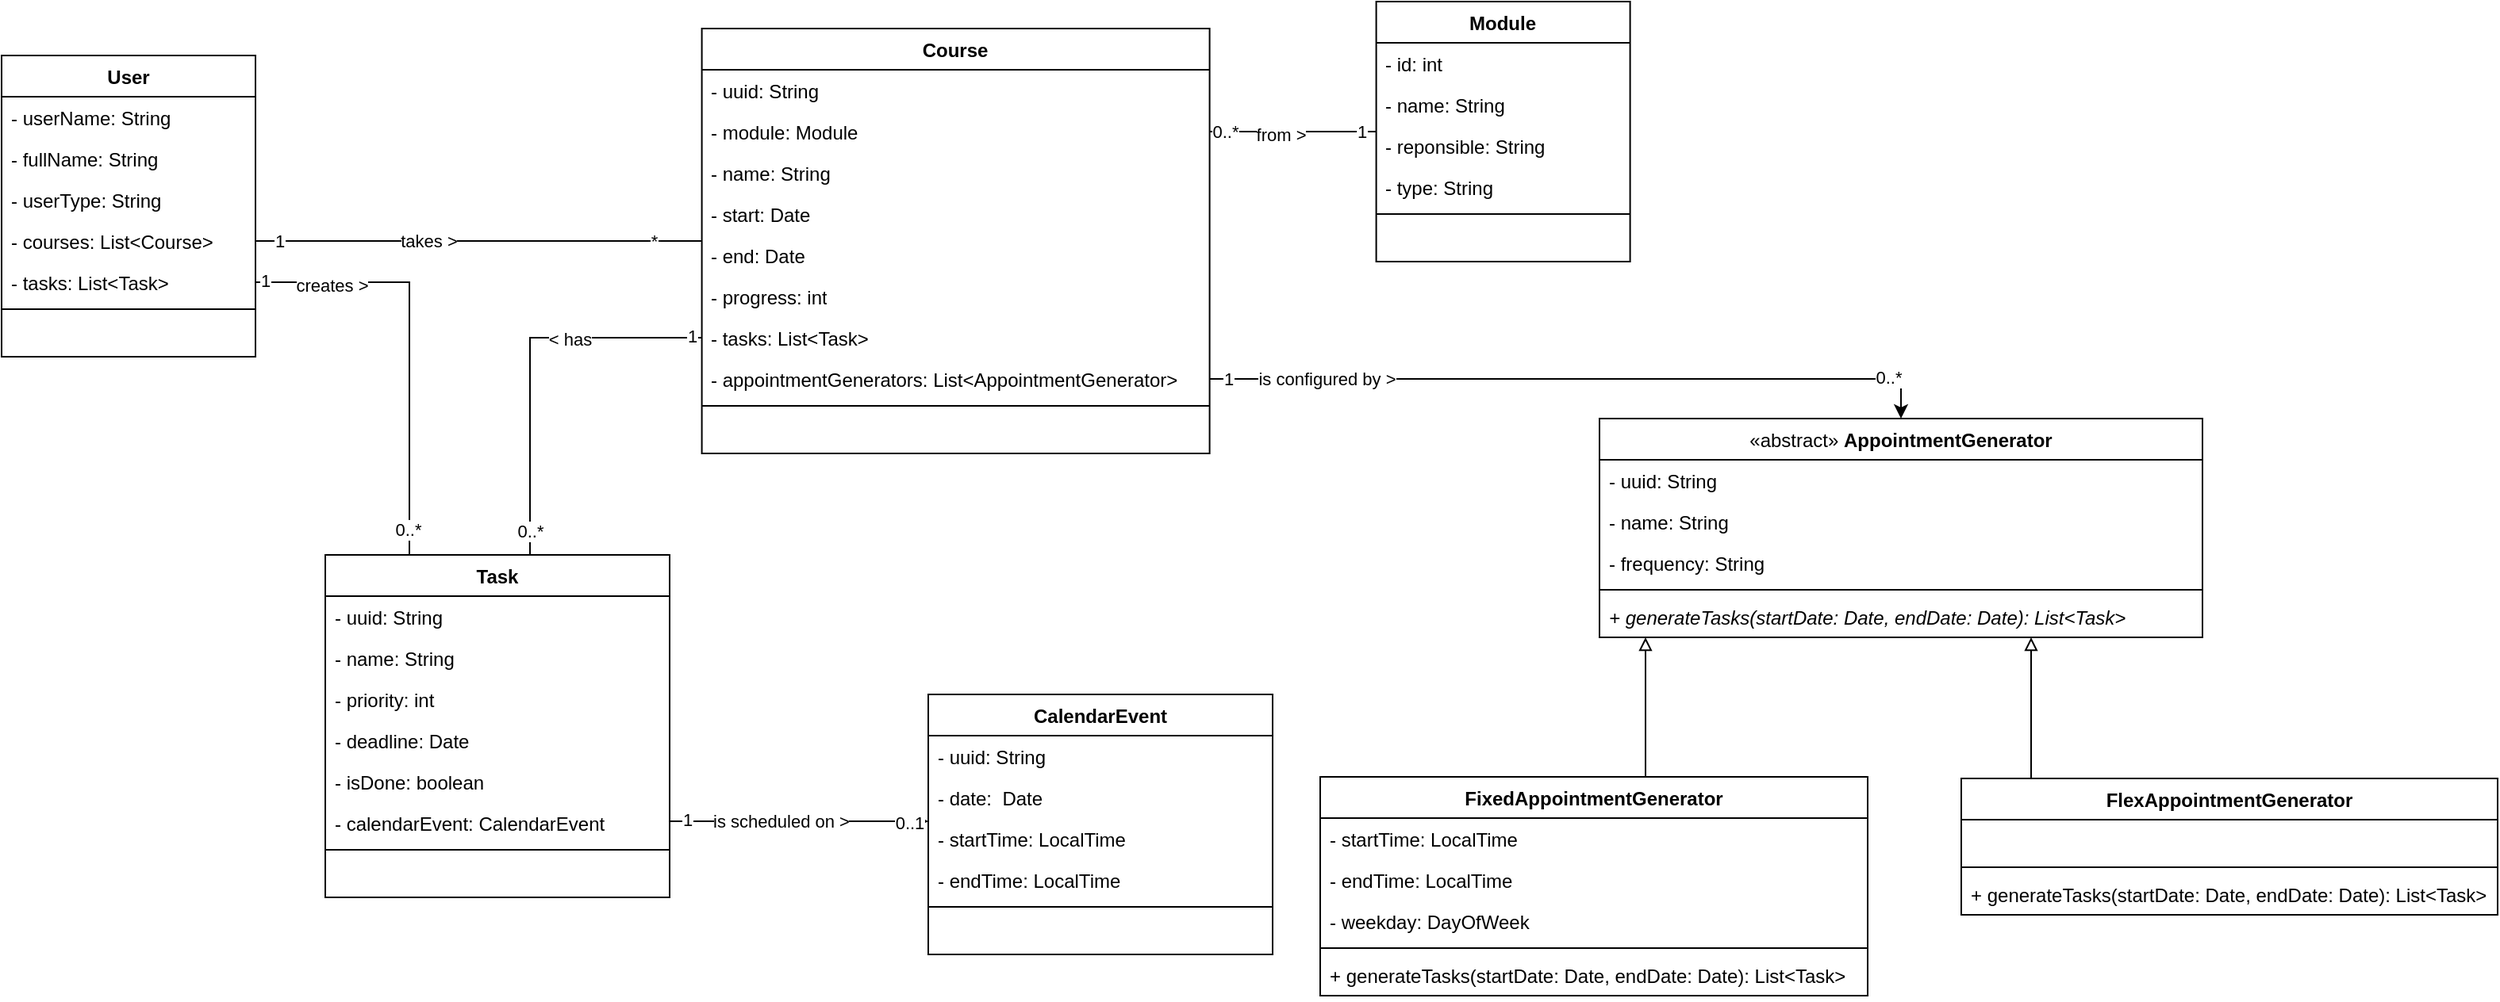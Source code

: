 <mxfile version="22.1.2" type="device">
  <diagram name="Seite-1" id="4CR4_BlamLjtzrkXVW8l">
    <mxGraphModel dx="1912" dy="1115" grid="1" gridSize="1" guides="1" tooltips="1" connect="1" arrows="1" fold="1" page="1" pageScale="1" pageWidth="1654" pageHeight="1169" math="0" shadow="0">
      <root>
        <mxCell id="0" />
        <mxCell id="1" parent="0" />
        <mxCell id="HmCJ0Fh-7JSKaHsuNR9Q-17" style="edgeStyle=orthogonalEdgeStyle;rounded=0;orthogonalLoop=1;jettySize=auto;html=1;exitX=1;exitY=0.5;exitDx=0;exitDy=0;endArrow=none;endFill=0;" edge="1" parent="1" source="HmCJ0Fh-7JSKaHsuNR9Q-41" target="HmCJ0Fh-7JSKaHsuNR9Q-44">
          <mxGeometry relative="1" as="geometry">
            <mxPoint x="396" y="150" as="sourcePoint" />
            <mxPoint x="431" y="364" as="targetPoint" />
          </mxGeometry>
        </mxCell>
        <mxCell id="HmCJ0Fh-7JSKaHsuNR9Q-18" value="takes &amp;gt;" style="edgeLabel;html=1;align=center;verticalAlign=middle;resizable=0;points=[];" vertex="1" connectable="0" parent="HmCJ0Fh-7JSKaHsuNR9Q-17">
          <mxGeometry x="-0.226" y="2" relative="1" as="geometry">
            <mxPoint y="2" as="offset" />
          </mxGeometry>
        </mxCell>
        <mxCell id="HmCJ0Fh-7JSKaHsuNR9Q-22" value="*" style="edgeLabel;html=1;align=center;verticalAlign=middle;resizable=0;points=[];" vertex="1" connectable="0" parent="HmCJ0Fh-7JSKaHsuNR9Q-17">
          <mxGeometry x="0.73" relative="1" as="geometry">
            <mxPoint x="7" as="offset" />
          </mxGeometry>
        </mxCell>
        <mxCell id="HmCJ0Fh-7JSKaHsuNR9Q-71" value="1" style="edgeLabel;html=1;align=center;verticalAlign=middle;resizable=0;points=[];" vertex="1" connectable="0" parent="HmCJ0Fh-7JSKaHsuNR9Q-17">
          <mxGeometry x="-0.897" relative="1" as="geometry">
            <mxPoint as="offset" />
          </mxGeometry>
        </mxCell>
        <mxCell id="HmCJ0Fh-7JSKaHsuNR9Q-33" value="User" style="swimlane;fontStyle=1;align=center;verticalAlign=top;childLayout=stackLayout;horizontal=1;startSize=26;horizontalStack=0;resizeParent=1;resizeParentMax=0;resizeLast=0;collapsible=1;marginBottom=0;whiteSpace=wrap;html=1;" vertex="1" parent="1">
          <mxGeometry x="43" y="186" width="160" height="190" as="geometry" />
        </mxCell>
        <mxCell id="HmCJ0Fh-7JSKaHsuNR9Q-34" value="- userName: String" style="text;strokeColor=none;fillColor=none;align=left;verticalAlign=top;spacingLeft=4;spacingRight=4;overflow=hidden;rotatable=0;points=[[0,0.5],[1,0.5]];portConstraint=eastwest;whiteSpace=wrap;html=1;" vertex="1" parent="HmCJ0Fh-7JSKaHsuNR9Q-33">
          <mxGeometry y="26" width="160" height="26" as="geometry" />
        </mxCell>
        <mxCell id="HmCJ0Fh-7JSKaHsuNR9Q-43" value="- fullName: String" style="text;strokeColor=none;fillColor=none;align=left;verticalAlign=top;spacingLeft=4;spacingRight=4;overflow=hidden;rotatable=0;points=[[0,0.5],[1,0.5]];portConstraint=eastwest;whiteSpace=wrap;html=1;" vertex="1" parent="HmCJ0Fh-7JSKaHsuNR9Q-33">
          <mxGeometry y="52" width="160" height="26" as="geometry" />
        </mxCell>
        <mxCell id="HmCJ0Fh-7JSKaHsuNR9Q-42" value="- userType: String" style="text;strokeColor=none;fillColor=none;align=left;verticalAlign=top;spacingLeft=4;spacingRight=4;overflow=hidden;rotatable=0;points=[[0,0.5],[1,0.5]];portConstraint=eastwest;whiteSpace=wrap;html=1;" vertex="1" parent="HmCJ0Fh-7JSKaHsuNR9Q-33">
          <mxGeometry y="78" width="160" height="26" as="geometry" />
        </mxCell>
        <mxCell id="HmCJ0Fh-7JSKaHsuNR9Q-41" value="- courses: List&amp;lt;Course&amp;gt;" style="text;strokeColor=none;fillColor=none;align=left;verticalAlign=top;spacingLeft=4;spacingRight=4;overflow=hidden;rotatable=0;points=[[0,0.5],[1,0.5]];portConstraint=eastwest;whiteSpace=wrap;html=1;" vertex="1" parent="HmCJ0Fh-7JSKaHsuNR9Q-33">
          <mxGeometry y="104" width="160" height="26" as="geometry" />
        </mxCell>
        <mxCell id="HmCJ0Fh-7JSKaHsuNR9Q-53" value="- tasks: List&amp;lt;Task&amp;gt;&amp;nbsp;" style="text;strokeColor=none;fillColor=none;align=left;verticalAlign=top;spacingLeft=4;spacingRight=4;overflow=hidden;rotatable=0;points=[[0,0.5],[1,0.5]];portConstraint=eastwest;whiteSpace=wrap;html=1;" vertex="1" parent="HmCJ0Fh-7JSKaHsuNR9Q-33">
          <mxGeometry y="130" width="160" height="26" as="geometry" />
        </mxCell>
        <mxCell id="HmCJ0Fh-7JSKaHsuNR9Q-35" value="" style="line;strokeWidth=1;fillColor=none;align=left;verticalAlign=middle;spacingTop=-1;spacingLeft=3;spacingRight=3;rotatable=0;labelPosition=right;points=[];portConstraint=eastwest;strokeColor=inherit;" vertex="1" parent="HmCJ0Fh-7JSKaHsuNR9Q-33">
          <mxGeometry y="156" width="160" height="8" as="geometry" />
        </mxCell>
        <mxCell id="HmCJ0Fh-7JSKaHsuNR9Q-36" value="&amp;nbsp;" style="text;strokeColor=none;fillColor=none;align=left;verticalAlign=top;spacingLeft=4;spacingRight=4;overflow=hidden;rotatable=0;points=[[0,0.5],[1,0.5]];portConstraint=eastwest;whiteSpace=wrap;html=1;" vertex="1" parent="HmCJ0Fh-7JSKaHsuNR9Q-33">
          <mxGeometry y="164" width="160" height="26" as="geometry" />
        </mxCell>
        <mxCell id="HmCJ0Fh-7JSKaHsuNR9Q-44" value="Course" style="swimlane;fontStyle=1;align=center;verticalAlign=top;childLayout=stackLayout;horizontal=1;startSize=26;horizontalStack=0;resizeParent=1;resizeParentMax=0;resizeLast=0;collapsible=1;marginBottom=0;whiteSpace=wrap;html=1;" vertex="1" parent="1">
          <mxGeometry x="484.3" y="169" width="320" height="268" as="geometry" />
        </mxCell>
        <mxCell id="HmCJ0Fh-7JSKaHsuNR9Q-45" value="- uuid: String" style="text;strokeColor=none;fillColor=none;align=left;verticalAlign=top;spacingLeft=4;spacingRight=4;overflow=hidden;rotatable=0;points=[[0,0.5],[1,0.5]];portConstraint=eastwest;whiteSpace=wrap;html=1;" vertex="1" parent="HmCJ0Fh-7JSKaHsuNR9Q-44">
          <mxGeometry y="26" width="320" height="26" as="geometry" />
        </mxCell>
        <mxCell id="HmCJ0Fh-7JSKaHsuNR9Q-54" value="- module: Module" style="text;strokeColor=none;fillColor=none;align=left;verticalAlign=top;spacingLeft=4;spacingRight=4;overflow=hidden;rotatable=0;points=[[0,0.5],[1,0.5]];portConstraint=eastwest;whiteSpace=wrap;html=1;" vertex="1" parent="HmCJ0Fh-7JSKaHsuNR9Q-44">
          <mxGeometry y="52" width="320" height="26" as="geometry" />
        </mxCell>
        <mxCell id="HmCJ0Fh-7JSKaHsuNR9Q-65" value="- name: String" style="text;strokeColor=none;fillColor=none;align=left;verticalAlign=top;spacingLeft=4;spacingRight=4;overflow=hidden;rotatable=0;points=[[0,0.5],[1,0.5]];portConstraint=eastwest;whiteSpace=wrap;html=1;" vertex="1" parent="HmCJ0Fh-7JSKaHsuNR9Q-44">
          <mxGeometry y="78" width="320" height="26" as="geometry" />
        </mxCell>
        <mxCell id="HmCJ0Fh-7JSKaHsuNR9Q-46" value="- start: Date" style="text;strokeColor=none;fillColor=none;align=left;verticalAlign=top;spacingLeft=4;spacingRight=4;overflow=hidden;rotatable=0;points=[[0,0.5],[1,0.5]];portConstraint=eastwest;whiteSpace=wrap;html=1;" vertex="1" parent="HmCJ0Fh-7JSKaHsuNR9Q-44">
          <mxGeometry y="104" width="320" height="26" as="geometry" />
        </mxCell>
        <mxCell id="HmCJ0Fh-7JSKaHsuNR9Q-47" value="- end: Date" style="text;strokeColor=none;fillColor=none;align=left;verticalAlign=top;spacingLeft=4;spacingRight=4;overflow=hidden;rotatable=0;points=[[0,0.5],[1,0.5]];portConstraint=eastwest;whiteSpace=wrap;html=1;" vertex="1" parent="HmCJ0Fh-7JSKaHsuNR9Q-44">
          <mxGeometry y="130" width="320" height="26" as="geometry" />
        </mxCell>
        <mxCell id="HmCJ0Fh-7JSKaHsuNR9Q-51" value="- progress: int" style="text;strokeColor=none;fillColor=none;align=left;verticalAlign=top;spacingLeft=4;spacingRight=4;overflow=hidden;rotatable=0;points=[[0,0.5],[1,0.5]];portConstraint=eastwest;whiteSpace=wrap;html=1;" vertex="1" parent="HmCJ0Fh-7JSKaHsuNR9Q-44">
          <mxGeometry y="156" width="320" height="26" as="geometry" />
        </mxCell>
        <mxCell id="HmCJ0Fh-7JSKaHsuNR9Q-48" value="- tasks: List&amp;lt;Task&amp;gt;&amp;nbsp;" style="text;strokeColor=none;fillColor=none;align=left;verticalAlign=top;spacingLeft=4;spacingRight=4;overflow=hidden;rotatable=0;points=[[0,0.5],[1,0.5]];portConstraint=eastwest;whiteSpace=wrap;html=1;" vertex="1" parent="HmCJ0Fh-7JSKaHsuNR9Q-44">
          <mxGeometry y="182" width="320" height="26" as="geometry" />
        </mxCell>
        <mxCell id="HmCJ0Fh-7JSKaHsuNR9Q-70" value="- appointmentGenerators: List&amp;lt;AppointmentGenerator&amp;gt;" style="text;strokeColor=none;fillColor=none;align=left;verticalAlign=top;spacingLeft=4;spacingRight=4;overflow=hidden;rotatable=0;points=[[0,0.5],[1,0.5]];portConstraint=eastwest;whiteSpace=wrap;html=1;" vertex="1" parent="HmCJ0Fh-7JSKaHsuNR9Q-44">
          <mxGeometry y="208" width="320" height="26" as="geometry" />
        </mxCell>
        <mxCell id="HmCJ0Fh-7JSKaHsuNR9Q-49" value="" style="line;strokeWidth=1;fillColor=none;align=left;verticalAlign=middle;spacingTop=-1;spacingLeft=3;spacingRight=3;rotatable=0;labelPosition=right;points=[];portConstraint=eastwest;strokeColor=inherit;" vertex="1" parent="HmCJ0Fh-7JSKaHsuNR9Q-44">
          <mxGeometry y="234" width="320" height="8" as="geometry" />
        </mxCell>
        <mxCell id="HmCJ0Fh-7JSKaHsuNR9Q-50" value="&amp;nbsp;" style="text;strokeColor=none;fillColor=none;align=left;verticalAlign=top;spacingLeft=4;spacingRight=4;overflow=hidden;rotatable=0;points=[[0,0.5],[1,0.5]];portConstraint=eastwest;whiteSpace=wrap;html=1;" vertex="1" parent="HmCJ0Fh-7JSKaHsuNR9Q-44">
          <mxGeometry y="242" width="320" height="26" as="geometry" />
        </mxCell>
        <mxCell id="HmCJ0Fh-7JSKaHsuNR9Q-55" value="Module" style="swimlane;fontStyle=1;align=center;verticalAlign=top;childLayout=stackLayout;horizontal=1;startSize=26;horizontalStack=0;resizeParent=1;resizeParentMax=0;resizeLast=0;collapsible=1;marginBottom=0;whiteSpace=wrap;html=1;" vertex="1" parent="1">
          <mxGeometry x="909.3" y="152" width="160" height="164" as="geometry" />
        </mxCell>
        <mxCell id="HmCJ0Fh-7JSKaHsuNR9Q-56" value="- id: int" style="text;strokeColor=none;fillColor=none;align=left;verticalAlign=top;spacingLeft=4;spacingRight=4;overflow=hidden;rotatable=0;points=[[0,0.5],[1,0.5]];portConstraint=eastwest;whiteSpace=wrap;html=1;" vertex="1" parent="HmCJ0Fh-7JSKaHsuNR9Q-55">
          <mxGeometry y="26" width="160" height="26" as="geometry" />
        </mxCell>
        <mxCell id="HmCJ0Fh-7JSKaHsuNR9Q-57" value="- name: String" style="text;strokeColor=none;fillColor=none;align=left;verticalAlign=top;spacingLeft=4;spacingRight=4;overflow=hidden;rotatable=0;points=[[0,0.5],[1,0.5]];portConstraint=eastwest;whiteSpace=wrap;html=1;" vertex="1" parent="HmCJ0Fh-7JSKaHsuNR9Q-55">
          <mxGeometry y="52" width="160" height="26" as="geometry" />
        </mxCell>
        <mxCell id="HmCJ0Fh-7JSKaHsuNR9Q-58" value="- reponsible: String" style="text;strokeColor=none;fillColor=none;align=left;verticalAlign=top;spacingLeft=4;spacingRight=4;overflow=hidden;rotatable=0;points=[[0,0.5],[1,0.5]];portConstraint=eastwest;whiteSpace=wrap;html=1;" vertex="1" parent="HmCJ0Fh-7JSKaHsuNR9Q-55">
          <mxGeometry y="78" width="160" height="26" as="geometry" />
        </mxCell>
        <mxCell id="HmCJ0Fh-7JSKaHsuNR9Q-59" value="- type: String" style="text;strokeColor=none;fillColor=none;align=left;verticalAlign=top;spacingLeft=4;spacingRight=4;overflow=hidden;rotatable=0;points=[[0,0.5],[1,0.5]];portConstraint=eastwest;whiteSpace=wrap;html=1;" vertex="1" parent="HmCJ0Fh-7JSKaHsuNR9Q-55">
          <mxGeometry y="104" width="160" height="26" as="geometry" />
        </mxCell>
        <mxCell id="HmCJ0Fh-7JSKaHsuNR9Q-63" value="" style="line;strokeWidth=1;fillColor=none;align=left;verticalAlign=middle;spacingTop=-1;spacingLeft=3;spacingRight=3;rotatable=0;labelPosition=right;points=[];portConstraint=eastwest;strokeColor=inherit;" vertex="1" parent="HmCJ0Fh-7JSKaHsuNR9Q-55">
          <mxGeometry y="130" width="160" height="8" as="geometry" />
        </mxCell>
        <mxCell id="HmCJ0Fh-7JSKaHsuNR9Q-64" value="&amp;nbsp;" style="text;strokeColor=none;fillColor=none;align=left;verticalAlign=top;spacingLeft=4;spacingRight=4;overflow=hidden;rotatable=0;points=[[0,0.5],[1,0.5]];portConstraint=eastwest;whiteSpace=wrap;html=1;" vertex="1" parent="HmCJ0Fh-7JSKaHsuNR9Q-55">
          <mxGeometry y="138" width="160" height="26" as="geometry" />
        </mxCell>
        <mxCell id="HmCJ0Fh-7JSKaHsuNR9Q-66" style="edgeStyle=orthogonalEdgeStyle;rounded=0;orthogonalLoop=1;jettySize=auto;html=1;endArrow=none;endFill=0;" edge="1" parent="1" source="HmCJ0Fh-7JSKaHsuNR9Q-54" target="HmCJ0Fh-7JSKaHsuNR9Q-55">
          <mxGeometry relative="1" as="geometry" />
        </mxCell>
        <mxCell id="HmCJ0Fh-7JSKaHsuNR9Q-67" value="0..*" style="edgeLabel;html=1;align=center;verticalAlign=middle;resizable=0;points=[];" vertex="1" connectable="0" parent="HmCJ0Fh-7JSKaHsuNR9Q-66">
          <mxGeometry x="-0.832" relative="1" as="geometry">
            <mxPoint as="offset" />
          </mxGeometry>
        </mxCell>
        <mxCell id="HmCJ0Fh-7JSKaHsuNR9Q-68" value="from &amp;gt;" style="edgeLabel;html=1;align=center;verticalAlign=middle;resizable=0;points=[];" vertex="1" connectable="0" parent="HmCJ0Fh-7JSKaHsuNR9Q-66">
          <mxGeometry x="-0.155" y="-2" relative="1" as="geometry">
            <mxPoint as="offset" />
          </mxGeometry>
        </mxCell>
        <mxCell id="HmCJ0Fh-7JSKaHsuNR9Q-69" value="1" style="edgeLabel;html=1;align=center;verticalAlign=middle;resizable=0;points=[];" vertex="1" connectable="0" parent="HmCJ0Fh-7JSKaHsuNR9Q-66">
          <mxGeometry x="0.823" relative="1" as="geometry">
            <mxPoint as="offset" />
          </mxGeometry>
        </mxCell>
        <mxCell id="HmCJ0Fh-7JSKaHsuNR9Q-72" value="Task" style="swimlane;fontStyle=1;align=center;verticalAlign=top;childLayout=stackLayout;horizontal=1;startSize=26;horizontalStack=0;resizeParent=1;resizeParentMax=0;resizeLast=0;collapsible=1;marginBottom=0;whiteSpace=wrap;html=1;" vertex="1" parent="1">
          <mxGeometry x="247" y="501" width="217" height="216" as="geometry" />
        </mxCell>
        <mxCell id="HmCJ0Fh-7JSKaHsuNR9Q-73" value="- uuid: String" style="text;strokeColor=none;fillColor=none;align=left;verticalAlign=top;spacingLeft=4;spacingRight=4;overflow=hidden;rotatable=0;points=[[0,0.5],[1,0.5]];portConstraint=eastwest;whiteSpace=wrap;html=1;" vertex="1" parent="HmCJ0Fh-7JSKaHsuNR9Q-72">
          <mxGeometry y="26" width="217" height="26" as="geometry" />
        </mxCell>
        <mxCell id="HmCJ0Fh-7JSKaHsuNR9Q-74" value="- name: String" style="text;strokeColor=none;fillColor=none;align=left;verticalAlign=top;spacingLeft=4;spacingRight=4;overflow=hidden;rotatable=0;points=[[0,0.5],[1,0.5]];portConstraint=eastwest;whiteSpace=wrap;html=1;" vertex="1" parent="HmCJ0Fh-7JSKaHsuNR9Q-72">
          <mxGeometry y="52" width="217" height="26" as="geometry" />
        </mxCell>
        <mxCell id="HmCJ0Fh-7JSKaHsuNR9Q-75" value="- priority: int" style="text;strokeColor=none;fillColor=none;align=left;verticalAlign=top;spacingLeft=4;spacingRight=4;overflow=hidden;rotatable=0;points=[[0,0.5],[1,0.5]];portConstraint=eastwest;whiteSpace=wrap;html=1;" vertex="1" parent="HmCJ0Fh-7JSKaHsuNR9Q-72">
          <mxGeometry y="78" width="217" height="26" as="geometry" />
        </mxCell>
        <mxCell id="HmCJ0Fh-7JSKaHsuNR9Q-96" value="- deadline: Date" style="text;strokeColor=none;fillColor=none;align=left;verticalAlign=top;spacingLeft=4;spacingRight=4;overflow=hidden;rotatable=0;points=[[0,0.5],[1,0.5]];portConstraint=eastwest;whiteSpace=wrap;html=1;" vertex="1" parent="HmCJ0Fh-7JSKaHsuNR9Q-72">
          <mxGeometry y="104" width="217" height="26" as="geometry" />
        </mxCell>
        <mxCell id="HmCJ0Fh-7JSKaHsuNR9Q-76" value="- isDone: boolean" style="text;strokeColor=none;fillColor=none;align=left;verticalAlign=top;spacingLeft=4;spacingRight=4;overflow=hidden;rotatable=0;points=[[0,0.5],[1,0.5]];portConstraint=eastwest;whiteSpace=wrap;html=1;" vertex="1" parent="HmCJ0Fh-7JSKaHsuNR9Q-72">
          <mxGeometry y="130" width="217" height="26" as="geometry" />
        </mxCell>
        <mxCell id="HmCJ0Fh-7JSKaHsuNR9Q-97" value="- calendarEvent: CalendarEvent" style="text;strokeColor=none;fillColor=none;align=left;verticalAlign=top;spacingLeft=4;spacingRight=4;overflow=hidden;rotatable=0;points=[[0,0.5],[1,0.5]];portConstraint=eastwest;whiteSpace=wrap;html=1;" vertex="1" parent="HmCJ0Fh-7JSKaHsuNR9Q-72">
          <mxGeometry y="156" width="217" height="26" as="geometry" />
        </mxCell>
        <mxCell id="HmCJ0Fh-7JSKaHsuNR9Q-77" value="" style="line;strokeWidth=1;fillColor=none;align=left;verticalAlign=middle;spacingTop=-1;spacingLeft=3;spacingRight=3;rotatable=0;labelPosition=right;points=[];portConstraint=eastwest;strokeColor=inherit;" vertex="1" parent="HmCJ0Fh-7JSKaHsuNR9Q-72">
          <mxGeometry y="182" width="217" height="8" as="geometry" />
        </mxCell>
        <mxCell id="HmCJ0Fh-7JSKaHsuNR9Q-78" value="&amp;nbsp;" style="text;strokeColor=none;fillColor=none;align=left;verticalAlign=top;spacingLeft=4;spacingRight=4;overflow=hidden;rotatable=0;points=[[0,0.5],[1,0.5]];portConstraint=eastwest;whiteSpace=wrap;html=1;" vertex="1" parent="HmCJ0Fh-7JSKaHsuNR9Q-72">
          <mxGeometry y="190" width="217" height="26" as="geometry" />
        </mxCell>
        <mxCell id="HmCJ0Fh-7JSKaHsuNR9Q-79" style="edgeStyle=orthogonalEdgeStyle;rounded=0;orthogonalLoop=1;jettySize=auto;html=1;exitX=1;exitY=0.5;exitDx=0;exitDy=0;endArrow=none;endFill=0;" edge="1" parent="1" source="HmCJ0Fh-7JSKaHsuNR9Q-53" target="HmCJ0Fh-7JSKaHsuNR9Q-72">
          <mxGeometry relative="1" as="geometry">
            <Array as="points">
              <mxPoint x="300" y="329" />
            </Array>
          </mxGeometry>
        </mxCell>
        <mxCell id="HmCJ0Fh-7JSKaHsuNR9Q-89" value="1" style="edgeLabel;html=1;align=center;verticalAlign=middle;resizable=0;points=[];" vertex="1" connectable="0" parent="HmCJ0Fh-7JSKaHsuNR9Q-79">
          <mxGeometry x="-0.957" y="1" relative="1" as="geometry">
            <mxPoint as="offset" />
          </mxGeometry>
        </mxCell>
        <mxCell id="HmCJ0Fh-7JSKaHsuNR9Q-90" value="creates &amp;gt;" style="edgeLabel;html=1;align=center;verticalAlign=middle;resizable=0;points=[];" vertex="1" connectable="0" parent="HmCJ0Fh-7JSKaHsuNR9Q-79">
          <mxGeometry x="0.162" y="2" relative="1" as="geometry">
            <mxPoint x="-51" y="-58" as="offset" />
          </mxGeometry>
        </mxCell>
        <mxCell id="HmCJ0Fh-7JSKaHsuNR9Q-91" value="0..*" style="edgeLabel;html=1;align=center;verticalAlign=middle;resizable=0;points=[];" vertex="1" connectable="0" parent="HmCJ0Fh-7JSKaHsuNR9Q-79">
          <mxGeometry x="0.88" y="-1" relative="1" as="geometry">
            <mxPoint as="offset" />
          </mxGeometry>
        </mxCell>
        <mxCell id="HmCJ0Fh-7JSKaHsuNR9Q-92" style="edgeStyle=orthogonalEdgeStyle;rounded=0;orthogonalLoop=1;jettySize=auto;html=1;exitX=0;exitY=0.5;exitDx=0;exitDy=0;endArrow=none;endFill=0;" edge="1" parent="1" source="HmCJ0Fh-7JSKaHsuNR9Q-48" target="HmCJ0Fh-7JSKaHsuNR9Q-72">
          <mxGeometry relative="1" as="geometry">
            <Array as="points">
              <mxPoint x="376" y="364" />
            </Array>
          </mxGeometry>
        </mxCell>
        <mxCell id="HmCJ0Fh-7JSKaHsuNR9Q-93" value="1" style="edgeLabel;html=1;align=center;verticalAlign=middle;resizable=0;points=[];" vertex="1" connectable="0" parent="HmCJ0Fh-7JSKaHsuNR9Q-92">
          <mxGeometry x="-0.947" y="-1" relative="1" as="geometry">
            <mxPoint as="offset" />
          </mxGeometry>
        </mxCell>
        <mxCell id="HmCJ0Fh-7JSKaHsuNR9Q-94" value="0..*" style="edgeLabel;html=1;align=center;verticalAlign=middle;resizable=0;points=[];" vertex="1" connectable="0" parent="HmCJ0Fh-7JSKaHsuNR9Q-92">
          <mxGeometry x="0.877" relative="1" as="geometry">
            <mxPoint as="offset" />
          </mxGeometry>
        </mxCell>
        <mxCell id="HmCJ0Fh-7JSKaHsuNR9Q-95" value="&amp;lt; has" style="edgeLabel;html=1;align=center;verticalAlign=middle;resizable=0;points=[];" vertex="1" connectable="0" parent="HmCJ0Fh-7JSKaHsuNR9Q-92">
          <mxGeometry x="-0.318" y="1" relative="1" as="geometry">
            <mxPoint as="offset" />
          </mxGeometry>
        </mxCell>
        <mxCell id="HmCJ0Fh-7JSKaHsuNR9Q-98" value="CalendarEvent" style="swimlane;fontStyle=1;align=center;verticalAlign=top;childLayout=stackLayout;horizontal=1;startSize=26;horizontalStack=0;resizeParent=1;resizeParentMax=0;resizeLast=0;collapsible=1;marginBottom=0;whiteSpace=wrap;html=1;" vertex="1" parent="1">
          <mxGeometry x="627" y="589" width="217" height="164" as="geometry" />
        </mxCell>
        <mxCell id="HmCJ0Fh-7JSKaHsuNR9Q-99" value="- uuid: String" style="text;strokeColor=none;fillColor=none;align=left;verticalAlign=top;spacingLeft=4;spacingRight=4;overflow=hidden;rotatable=0;points=[[0,0.5],[1,0.5]];portConstraint=eastwest;whiteSpace=wrap;html=1;" vertex="1" parent="HmCJ0Fh-7JSKaHsuNR9Q-98">
          <mxGeometry y="26" width="217" height="26" as="geometry" />
        </mxCell>
        <mxCell id="HmCJ0Fh-7JSKaHsuNR9Q-100" value="- date:&amp;nbsp; Date" style="text;strokeColor=none;fillColor=none;align=left;verticalAlign=top;spacingLeft=4;spacingRight=4;overflow=hidden;rotatable=0;points=[[0,0.5],[1,0.5]];portConstraint=eastwest;whiteSpace=wrap;html=1;" vertex="1" parent="HmCJ0Fh-7JSKaHsuNR9Q-98">
          <mxGeometry y="52" width="217" height="26" as="geometry" />
        </mxCell>
        <mxCell id="HmCJ0Fh-7JSKaHsuNR9Q-101" value="- startTime: LocalTime" style="text;strokeColor=none;fillColor=none;align=left;verticalAlign=top;spacingLeft=4;spacingRight=4;overflow=hidden;rotatable=0;points=[[0,0.5],[1,0.5]];portConstraint=eastwest;whiteSpace=wrap;html=1;" vertex="1" parent="HmCJ0Fh-7JSKaHsuNR9Q-98">
          <mxGeometry y="78" width="217" height="26" as="geometry" />
        </mxCell>
        <mxCell id="HmCJ0Fh-7JSKaHsuNR9Q-102" value="- endTime: LocalTime" style="text;strokeColor=none;fillColor=none;align=left;verticalAlign=top;spacingLeft=4;spacingRight=4;overflow=hidden;rotatable=0;points=[[0,0.5],[1,0.5]];portConstraint=eastwest;whiteSpace=wrap;html=1;" vertex="1" parent="HmCJ0Fh-7JSKaHsuNR9Q-98">
          <mxGeometry y="104" width="217" height="26" as="geometry" />
        </mxCell>
        <mxCell id="HmCJ0Fh-7JSKaHsuNR9Q-105" value="" style="line;strokeWidth=1;fillColor=none;align=left;verticalAlign=middle;spacingTop=-1;spacingLeft=3;spacingRight=3;rotatable=0;labelPosition=right;points=[];portConstraint=eastwest;strokeColor=inherit;" vertex="1" parent="HmCJ0Fh-7JSKaHsuNR9Q-98">
          <mxGeometry y="130" width="217" height="8" as="geometry" />
        </mxCell>
        <mxCell id="HmCJ0Fh-7JSKaHsuNR9Q-106" value="&amp;nbsp;" style="text;strokeColor=none;fillColor=none;align=left;verticalAlign=top;spacingLeft=4;spacingRight=4;overflow=hidden;rotatable=0;points=[[0,0.5],[1,0.5]];portConstraint=eastwest;whiteSpace=wrap;html=1;" vertex="1" parent="HmCJ0Fh-7JSKaHsuNR9Q-98">
          <mxGeometry y="138" width="217" height="26" as="geometry" />
        </mxCell>
        <mxCell id="HmCJ0Fh-7JSKaHsuNR9Q-107" style="edgeStyle=orthogonalEdgeStyle;rounded=0;orthogonalLoop=1;jettySize=auto;html=1;exitX=1;exitY=0.5;exitDx=0;exitDy=0;" edge="1" parent="1" source="HmCJ0Fh-7JSKaHsuNR9Q-97" target="HmCJ0Fh-7JSKaHsuNR9Q-98">
          <mxGeometry relative="1" as="geometry">
            <Array as="points">
              <mxPoint x="587" y="669" />
              <mxPoint x="587" y="669" />
            </Array>
          </mxGeometry>
        </mxCell>
        <mxCell id="HmCJ0Fh-7JSKaHsuNR9Q-108" value="1" style="edgeLabel;html=1;align=center;verticalAlign=middle;resizable=0;points=[];" vertex="1" connectable="0" parent="HmCJ0Fh-7JSKaHsuNR9Q-107">
          <mxGeometry x="-0.853" y="1" relative="1" as="geometry">
            <mxPoint as="offset" />
          </mxGeometry>
        </mxCell>
        <mxCell id="HmCJ0Fh-7JSKaHsuNR9Q-109" value="0..1" style="edgeLabel;html=1;align=center;verticalAlign=middle;resizable=0;points=[];" vertex="1" connectable="0" parent="HmCJ0Fh-7JSKaHsuNR9Q-107">
          <mxGeometry x="0.853" y="-1" relative="1" as="geometry">
            <mxPoint as="offset" />
          </mxGeometry>
        </mxCell>
        <mxCell id="HmCJ0Fh-7JSKaHsuNR9Q-110" value="is scheduled on &amp;gt;" style="edgeLabel;html=1;align=center;verticalAlign=middle;resizable=0;points=[];" vertex="1" connectable="0" parent="HmCJ0Fh-7JSKaHsuNR9Q-107">
          <mxGeometry x="-0.343" y="-1" relative="1" as="geometry">
            <mxPoint x="17" y="-1" as="offset" />
          </mxGeometry>
        </mxCell>
        <mxCell id="HmCJ0Fh-7JSKaHsuNR9Q-111" value="&lt;span style=&quot;font-weight: normal;&quot;&gt;«abstract» &lt;/span&gt;AppointmentGenerator" style="swimlane;fontStyle=1;align=center;verticalAlign=top;childLayout=stackLayout;horizontal=1;startSize=26;horizontalStack=0;resizeParent=1;resizeParentMax=0;resizeLast=0;collapsible=1;marginBottom=0;whiteSpace=wrap;html=1;" vertex="1" parent="1">
          <mxGeometry x="1050" y="414.97" width="380" height="138" as="geometry" />
        </mxCell>
        <mxCell id="HmCJ0Fh-7JSKaHsuNR9Q-114" value="- uuid: String" style="text;strokeColor=none;fillColor=none;align=left;verticalAlign=top;spacingLeft=4;spacingRight=4;overflow=hidden;rotatable=0;points=[[0,0.5],[1,0.5]];portConstraint=eastwest;whiteSpace=wrap;html=1;" vertex="1" parent="HmCJ0Fh-7JSKaHsuNR9Q-111">
          <mxGeometry y="26" width="380" height="26" as="geometry" />
        </mxCell>
        <mxCell id="HmCJ0Fh-7JSKaHsuNR9Q-151" value="- name: String" style="text;strokeColor=none;fillColor=none;align=left;verticalAlign=top;spacingLeft=4;spacingRight=4;overflow=hidden;rotatable=0;points=[[0,0.5],[1,0.5]];portConstraint=eastwest;whiteSpace=wrap;html=1;" vertex="1" parent="HmCJ0Fh-7JSKaHsuNR9Q-111">
          <mxGeometry y="52" width="380" height="26" as="geometry" />
        </mxCell>
        <mxCell id="HmCJ0Fh-7JSKaHsuNR9Q-150" value="- frequency: String" style="text;strokeColor=none;fillColor=none;align=left;verticalAlign=top;spacingLeft=4;spacingRight=4;overflow=hidden;rotatable=0;points=[[0,0.5],[1,0.5]];portConstraint=eastwest;whiteSpace=wrap;html=1;" vertex="1" parent="HmCJ0Fh-7JSKaHsuNR9Q-111">
          <mxGeometry y="78" width="380" height="26" as="geometry" />
        </mxCell>
        <mxCell id="HmCJ0Fh-7JSKaHsuNR9Q-120" value="" style="line;strokeWidth=1;fillColor=none;align=left;verticalAlign=middle;spacingTop=-1;spacingLeft=3;spacingRight=3;rotatable=0;labelPosition=right;points=[];portConstraint=eastwest;strokeColor=inherit;" vertex="1" parent="HmCJ0Fh-7JSKaHsuNR9Q-111">
          <mxGeometry y="104" width="380" height="8" as="geometry" />
        </mxCell>
        <mxCell id="HmCJ0Fh-7JSKaHsuNR9Q-121" value="&lt;i&gt;+ generateTasks(startDate: Date, endDate: Date): List&amp;lt;Task&amp;gt;&lt;/i&gt;" style="text;strokeColor=none;fillColor=none;align=left;verticalAlign=top;spacingLeft=4;spacingRight=4;overflow=hidden;rotatable=0;points=[[0,0.5],[1,0.5]];portConstraint=eastwest;whiteSpace=wrap;html=1;" vertex="1" parent="HmCJ0Fh-7JSKaHsuNR9Q-111">
          <mxGeometry y="112" width="380" height="26" as="geometry" />
        </mxCell>
        <mxCell id="HmCJ0Fh-7JSKaHsuNR9Q-123" style="edgeStyle=orthogonalEdgeStyle;rounded=0;orthogonalLoop=1;jettySize=auto;html=1;exitX=1;exitY=0.5;exitDx=0;exitDy=0;" edge="1" parent="1" source="HmCJ0Fh-7JSKaHsuNR9Q-70" target="HmCJ0Fh-7JSKaHsuNR9Q-111">
          <mxGeometry relative="1" as="geometry" />
        </mxCell>
        <mxCell id="HmCJ0Fh-7JSKaHsuNR9Q-125" value="1" style="edgeLabel;html=1;align=center;verticalAlign=middle;resizable=0;points=[];" vertex="1" connectable="0" parent="HmCJ0Fh-7JSKaHsuNR9Q-123">
          <mxGeometry x="-0.875" y="2" relative="1" as="geometry">
            <mxPoint x="-18" y="2" as="offset" />
          </mxGeometry>
        </mxCell>
        <mxCell id="HmCJ0Fh-7JSKaHsuNR9Q-126" value="is configured by &amp;gt;" style="edgeLabel;html=1;align=center;verticalAlign=middle;resizable=0;points=[];" vertex="1" connectable="0" parent="HmCJ0Fh-7JSKaHsuNR9Q-123">
          <mxGeometry x="-0.755" y="1" relative="1" as="geometry">
            <mxPoint x="17" y="1" as="offset" />
          </mxGeometry>
        </mxCell>
        <mxCell id="HmCJ0Fh-7JSKaHsuNR9Q-127" value="0..*" style="edgeLabel;html=1;align=center;verticalAlign=middle;resizable=0;points=[];" vertex="1" connectable="0" parent="HmCJ0Fh-7JSKaHsuNR9Q-123">
          <mxGeometry x="0.854" y="1" relative="1" as="geometry">
            <mxPoint as="offset" />
          </mxGeometry>
        </mxCell>
        <mxCell id="HmCJ0Fh-7JSKaHsuNR9Q-152" style="edgeStyle=orthogonalEdgeStyle;rounded=0;orthogonalLoop=1;jettySize=auto;html=1;endArrow=block;endFill=0;" edge="1" parent="1" source="HmCJ0Fh-7JSKaHsuNR9Q-128" target="HmCJ0Fh-7JSKaHsuNR9Q-111">
          <mxGeometry relative="1" as="geometry">
            <Array as="points">
              <mxPoint x="1079" y="625" />
              <mxPoint x="1079" y="625" />
            </Array>
          </mxGeometry>
        </mxCell>
        <mxCell id="HmCJ0Fh-7JSKaHsuNR9Q-128" value="FixedAppointmentGenerator" style="swimlane;fontStyle=1;align=center;verticalAlign=top;childLayout=stackLayout;horizontal=1;startSize=26;horizontalStack=0;resizeParent=1;resizeParentMax=0;resizeLast=0;collapsible=1;marginBottom=0;whiteSpace=wrap;html=1;" vertex="1" parent="1">
          <mxGeometry x="874" y="640.97" width="345" height="138" as="geometry" />
        </mxCell>
        <mxCell id="HmCJ0Fh-7JSKaHsuNR9Q-131" value="- startTime: LocalTime" style="text;strokeColor=none;fillColor=none;align=left;verticalAlign=top;spacingLeft=4;spacingRight=4;overflow=hidden;rotatable=0;points=[[0,0.5],[1,0.5]];portConstraint=eastwest;whiteSpace=wrap;html=1;" vertex="1" parent="HmCJ0Fh-7JSKaHsuNR9Q-128">
          <mxGeometry y="26" width="345" height="26" as="geometry" />
        </mxCell>
        <mxCell id="HmCJ0Fh-7JSKaHsuNR9Q-136" value="- endTime: LocalTime" style="text;strokeColor=none;fillColor=none;align=left;verticalAlign=top;spacingLeft=4;spacingRight=4;overflow=hidden;rotatable=0;points=[[0,0.5],[1,0.5]];portConstraint=eastwest;whiteSpace=wrap;html=1;" vertex="1" parent="HmCJ0Fh-7JSKaHsuNR9Q-128">
          <mxGeometry y="52" width="345" height="26" as="geometry" />
        </mxCell>
        <mxCell id="HmCJ0Fh-7JSKaHsuNR9Q-135" value="- weekday: DayOfWeek" style="text;strokeColor=none;fillColor=none;align=left;verticalAlign=top;spacingLeft=4;spacingRight=4;overflow=hidden;rotatable=0;points=[[0,0.5],[1,0.5]];portConstraint=eastwest;whiteSpace=wrap;html=1;" vertex="1" parent="HmCJ0Fh-7JSKaHsuNR9Q-128">
          <mxGeometry y="78" width="345" height="26" as="geometry" />
        </mxCell>
        <mxCell id="HmCJ0Fh-7JSKaHsuNR9Q-132" value="" style="line;strokeWidth=1;fillColor=none;align=left;verticalAlign=middle;spacingTop=-1;spacingLeft=3;spacingRight=3;rotatable=0;labelPosition=right;points=[];portConstraint=eastwest;strokeColor=inherit;" vertex="1" parent="HmCJ0Fh-7JSKaHsuNR9Q-128">
          <mxGeometry y="104" width="345" height="8" as="geometry" />
        </mxCell>
        <mxCell id="HmCJ0Fh-7JSKaHsuNR9Q-133" value="+ generateTasks(startDate: Date, endDate: Date): List&amp;lt;Task&amp;gt;" style="text;strokeColor=none;fillColor=none;align=left;verticalAlign=top;spacingLeft=4;spacingRight=4;overflow=hidden;rotatable=0;points=[[0,0.5],[1,0.5]];portConstraint=eastwest;whiteSpace=wrap;html=1;" vertex="1" parent="HmCJ0Fh-7JSKaHsuNR9Q-128">
          <mxGeometry y="112" width="345" height="26" as="geometry" />
        </mxCell>
        <mxCell id="HmCJ0Fh-7JSKaHsuNR9Q-149" style="edgeStyle=orthogonalEdgeStyle;rounded=0;orthogonalLoop=1;jettySize=auto;html=1;endArrow=block;endFill=0;" edge="1" parent="1" source="HmCJ0Fh-7JSKaHsuNR9Q-140" target="HmCJ0Fh-7JSKaHsuNR9Q-111">
          <mxGeometry relative="1" as="geometry">
            <mxPoint x="1403.0" y="642.97" as="sourcePoint" />
            <mxPoint x="1341" y="464" as="targetPoint" />
            <Array as="points">
              <mxPoint x="1322" y="590" />
              <mxPoint x="1322" y="590" />
            </Array>
          </mxGeometry>
        </mxCell>
        <mxCell id="HmCJ0Fh-7JSKaHsuNR9Q-140" value="FlexAppointmentGenerator" style="swimlane;fontStyle=1;align=center;verticalAlign=top;childLayout=stackLayout;horizontal=1;startSize=26;horizontalStack=0;resizeParent=1;resizeParentMax=0;resizeLast=0;collapsible=1;marginBottom=0;whiteSpace=wrap;html=1;" vertex="1" parent="1">
          <mxGeometry x="1278" y="641.97" width="338" height="86" as="geometry" />
        </mxCell>
        <mxCell id="HmCJ0Fh-7JSKaHsuNR9Q-143" value="&amp;nbsp;" style="text;strokeColor=none;fillColor=none;align=left;verticalAlign=top;spacingLeft=4;spacingRight=4;overflow=hidden;rotatable=0;points=[[0,0.5],[1,0.5]];portConstraint=eastwest;whiteSpace=wrap;html=1;" vertex="1" parent="HmCJ0Fh-7JSKaHsuNR9Q-140">
          <mxGeometry y="26" width="338" height="26" as="geometry" />
        </mxCell>
        <mxCell id="HmCJ0Fh-7JSKaHsuNR9Q-147" value="" style="line;strokeWidth=1;fillColor=none;align=left;verticalAlign=middle;spacingTop=-1;spacingLeft=3;spacingRight=3;rotatable=0;labelPosition=right;points=[];portConstraint=eastwest;strokeColor=inherit;" vertex="1" parent="HmCJ0Fh-7JSKaHsuNR9Q-140">
          <mxGeometry y="52" width="338" height="8" as="geometry" />
        </mxCell>
        <mxCell id="HmCJ0Fh-7JSKaHsuNR9Q-148" value="+ generateTasks(startDate: Date, endDate: Date): List&amp;lt;Task&amp;gt;" style="text;strokeColor=none;fillColor=none;align=left;verticalAlign=top;spacingLeft=4;spacingRight=4;overflow=hidden;rotatable=0;points=[[0,0.5],[1,0.5]];portConstraint=eastwest;whiteSpace=wrap;html=1;" vertex="1" parent="HmCJ0Fh-7JSKaHsuNR9Q-140">
          <mxGeometry y="60" width="338" height="26" as="geometry" />
        </mxCell>
      </root>
    </mxGraphModel>
  </diagram>
</mxfile>
